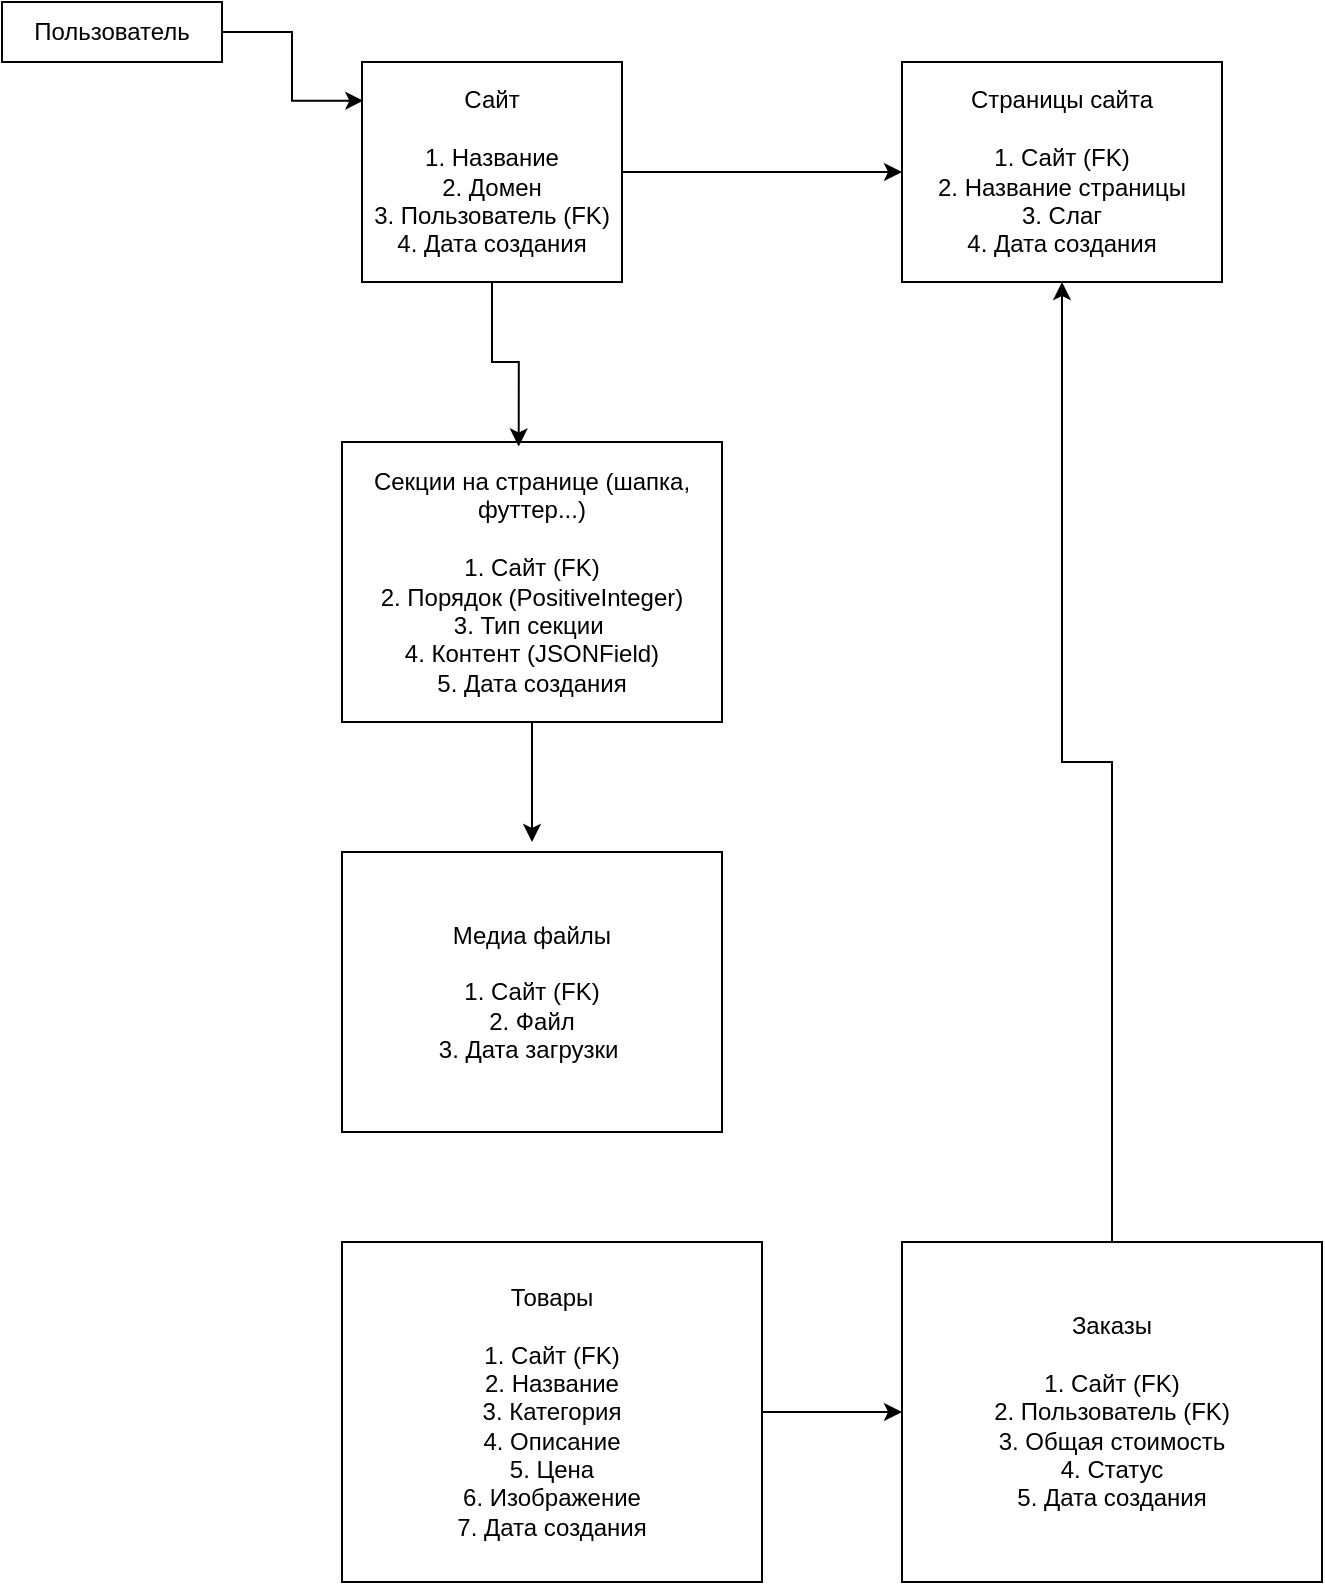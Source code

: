 <mxfile version="24.7.17">
  <diagram name="Страница — 1" id="alP7QsbJ_apXtd6_RnJu">
    <mxGraphModel dx="1406" dy="924" grid="1" gridSize="10" guides="1" tooltips="1" connect="1" arrows="1" fold="1" page="1" pageScale="1" pageWidth="827" pageHeight="1169" math="0" shadow="0">
      <root>
        <mxCell id="0" />
        <mxCell id="1" parent="0" />
        <mxCell id="_eCrZMc_1PrG5cDi-8ql-1" value="Пользователь" style="rounded=0;whiteSpace=wrap;html=1;" vertex="1" parent="1">
          <mxGeometry x="130" y="160" width="110" height="30" as="geometry" />
        </mxCell>
        <mxCell id="_eCrZMc_1PrG5cDi-8ql-5" style="edgeStyle=orthogonalEdgeStyle;rounded=0;orthogonalLoop=1;jettySize=auto;html=1;entryX=0;entryY=0.5;entryDx=0;entryDy=0;" edge="1" parent="1" source="_eCrZMc_1PrG5cDi-8ql-2" target="_eCrZMc_1PrG5cDi-8ql-4">
          <mxGeometry relative="1" as="geometry" />
        </mxCell>
        <mxCell id="_eCrZMc_1PrG5cDi-8ql-2" value="Сайт&lt;div&gt;&lt;br&gt;&lt;div&gt;1. Название&lt;/div&gt;&lt;div&gt;2. Домен&lt;/div&gt;&lt;div&gt;3. Пользователь (FK)&lt;/div&gt;&lt;div&gt;4. Дата создания&lt;/div&gt;&lt;/div&gt;" style="rounded=0;whiteSpace=wrap;html=1;" vertex="1" parent="1">
          <mxGeometry x="310" y="190" width="130" height="110" as="geometry" />
        </mxCell>
        <mxCell id="_eCrZMc_1PrG5cDi-8ql-3" style="edgeStyle=orthogonalEdgeStyle;rounded=0;orthogonalLoop=1;jettySize=auto;html=1;entryX=0.005;entryY=0.176;entryDx=0;entryDy=0;entryPerimeter=0;" edge="1" parent="1" source="_eCrZMc_1PrG5cDi-8ql-1" target="_eCrZMc_1PrG5cDi-8ql-2">
          <mxGeometry relative="1" as="geometry" />
        </mxCell>
        <mxCell id="_eCrZMc_1PrG5cDi-8ql-4" value="Страницы сайта&lt;div&gt;&lt;br&gt;&lt;div&gt;1. Сайт (FK)&lt;/div&gt;&lt;div&gt;2. Название страницы&lt;/div&gt;&lt;div&gt;3. Слаг&lt;/div&gt;&lt;div&gt;4. Дата создания&lt;/div&gt;&lt;/div&gt;" style="rounded=0;whiteSpace=wrap;html=1;" vertex="1" parent="1">
          <mxGeometry x="580" y="190" width="160" height="110" as="geometry" />
        </mxCell>
        <mxCell id="_eCrZMc_1PrG5cDi-8ql-9" style="edgeStyle=orthogonalEdgeStyle;rounded=0;orthogonalLoop=1;jettySize=auto;html=1;" edge="1" parent="1" source="_eCrZMc_1PrG5cDi-8ql-6">
          <mxGeometry relative="1" as="geometry">
            <mxPoint x="395" y="580" as="targetPoint" />
          </mxGeometry>
        </mxCell>
        <mxCell id="_eCrZMc_1PrG5cDi-8ql-6" value="Секции на странице (шапка, футтер...)&lt;br&gt;&lt;div&gt;&lt;br&gt;&lt;div&gt;1. Сайт (FK)&lt;/div&gt;&lt;div&gt;2. Порядок (PositiveInteger)&lt;/div&gt;&lt;div&gt;3. Тип секции&amp;nbsp;&lt;/div&gt;&lt;div&gt;4. Контент (JSONField)&lt;/div&gt;&lt;/div&gt;&lt;div&gt;5. Дата создания&lt;/div&gt;" style="rounded=0;whiteSpace=wrap;html=1;" vertex="1" parent="1">
          <mxGeometry x="300" y="380" width="190" height="140" as="geometry" />
        </mxCell>
        <mxCell id="_eCrZMc_1PrG5cDi-8ql-7" style="edgeStyle=orthogonalEdgeStyle;rounded=0;orthogonalLoop=1;jettySize=auto;html=1;entryX=0.465;entryY=0.016;entryDx=0;entryDy=0;entryPerimeter=0;" edge="1" parent="1" source="_eCrZMc_1PrG5cDi-8ql-2" target="_eCrZMc_1PrG5cDi-8ql-6">
          <mxGeometry relative="1" as="geometry" />
        </mxCell>
        <mxCell id="_eCrZMc_1PrG5cDi-8ql-8" value="Медиа файлы&lt;br&gt;&lt;div&gt;&lt;br&gt;&lt;div&gt;1. Сайт (FK)&lt;/div&gt;&lt;div&gt;2. Файл&lt;/div&gt;&lt;div&gt;3. Дата загрузки&amp;nbsp;&lt;/div&gt;&lt;/div&gt;" style="rounded=0;whiteSpace=wrap;html=1;" vertex="1" parent="1">
          <mxGeometry x="300" y="585" width="190" height="140" as="geometry" />
        </mxCell>
        <mxCell id="_eCrZMc_1PrG5cDi-8ql-12" style="edgeStyle=orthogonalEdgeStyle;rounded=0;orthogonalLoop=1;jettySize=auto;html=1;entryX=0;entryY=0.5;entryDx=0;entryDy=0;" edge="1" parent="1" source="_eCrZMc_1PrG5cDi-8ql-10" target="_eCrZMc_1PrG5cDi-8ql-11">
          <mxGeometry relative="1" as="geometry" />
        </mxCell>
        <mxCell id="_eCrZMc_1PrG5cDi-8ql-10" value="Товары&lt;br&gt;&lt;div&gt;&lt;br&gt;&lt;div&gt;1. Сайт (FK)&lt;/div&gt;&lt;div&gt;2. Название&lt;/div&gt;&lt;div&gt;3. Категория&lt;/div&gt;&lt;/div&gt;&lt;div&gt;4. Описание&lt;/div&gt;&lt;div&gt;5. Цена&lt;/div&gt;&lt;div&gt;6. Изображение&lt;/div&gt;&lt;div&gt;7. Дата создания&lt;/div&gt;" style="rounded=0;whiteSpace=wrap;html=1;" vertex="1" parent="1">
          <mxGeometry x="300" y="780" width="210" height="170" as="geometry" />
        </mxCell>
        <mxCell id="_eCrZMc_1PrG5cDi-8ql-13" style="edgeStyle=orthogonalEdgeStyle;rounded=0;orthogonalLoop=1;jettySize=auto;html=1;entryX=0.5;entryY=1;entryDx=0;entryDy=0;" edge="1" parent="1" source="_eCrZMc_1PrG5cDi-8ql-11" target="_eCrZMc_1PrG5cDi-8ql-4">
          <mxGeometry relative="1" as="geometry" />
        </mxCell>
        <mxCell id="_eCrZMc_1PrG5cDi-8ql-11" value="Заказы&lt;br&gt;&lt;div&gt;&lt;br&gt;&lt;div&gt;1. Сайт (FK)&lt;/div&gt;&lt;div&gt;2. Пользователь (FK)&lt;/div&gt;&lt;div&gt;3. Общая стоимость&lt;/div&gt;&lt;/div&gt;&lt;div&gt;4. Статус&lt;/div&gt;&lt;div&gt;5. Дата создания&lt;/div&gt;" style="rounded=0;whiteSpace=wrap;html=1;" vertex="1" parent="1">
          <mxGeometry x="580" y="780" width="210" height="170" as="geometry" />
        </mxCell>
      </root>
    </mxGraphModel>
  </diagram>
</mxfile>
